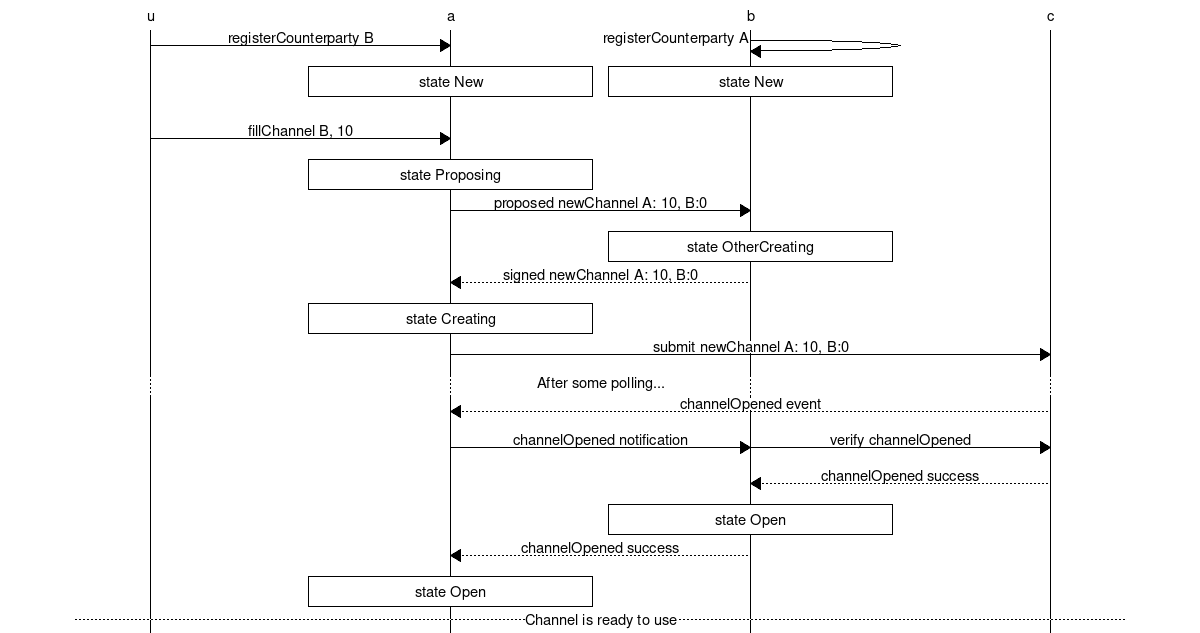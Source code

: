 // command to render: mscgen -Tsvg -o open_from_scratch.svg open_from_scratch.msc
msc {
  hscale = "2";
  u,a,b,c;

  u=>a [label="registerCounterparty B"],
  b=>b [label="registerCounterparty A"];
  a box a [label="state New"],
  b box b [label="state New"];
  |||;
  u=>a [label="fillChannel B, 10"];
  a box a [label="state Proposing"];
  a=>b [label="proposed newChannel A: 10, B:0"];
  b box b [label="state OtherCreating"];
  a<<b [label="signed newChannel A: 10, B:0"];
  a box a [label="state Creating"];
  a=>c [label="submit newChannel A: 10, B:0"];
  ...  [ label = "After some polling..." ];
  a<<c [label="channelOpened event"];
  a=>b [label="channelOpened notification"],
  b=>c [label="verify channelOpened"];
  b<<c [label="channelOpened success"];
  b box b [label="state Open"];
  a<<b [label="channelOpened success"];
  a box a [label="state Open"];
  ---  [ label = "Channel is ready to use" ];

}